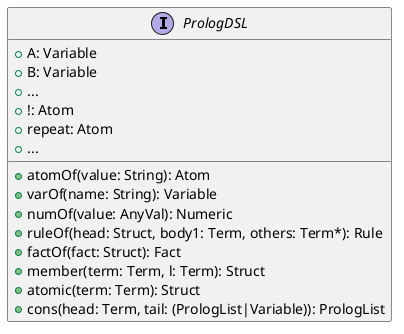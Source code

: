 @startuml
interface PrologDSL {
    + atomOf(value: String): Atom
    + varOf(name: String): Variable
    + numOf(value: AnyVal): Numeric
    + ruleOf(head: Struct, body1: Term, others: Term*): Rule
    + factOf(fact: Struct): Fact
    + member(term: Term, l: Term): Struct
    + atomic(term: Term): Struct
    + cons(head: Term, tail: (PrologList|Variable)): PrologList
    + A: Variable
    + B: Variable
    + ...
    + !: Atom
    + repeat: Atom
    + ...
}
@enduml